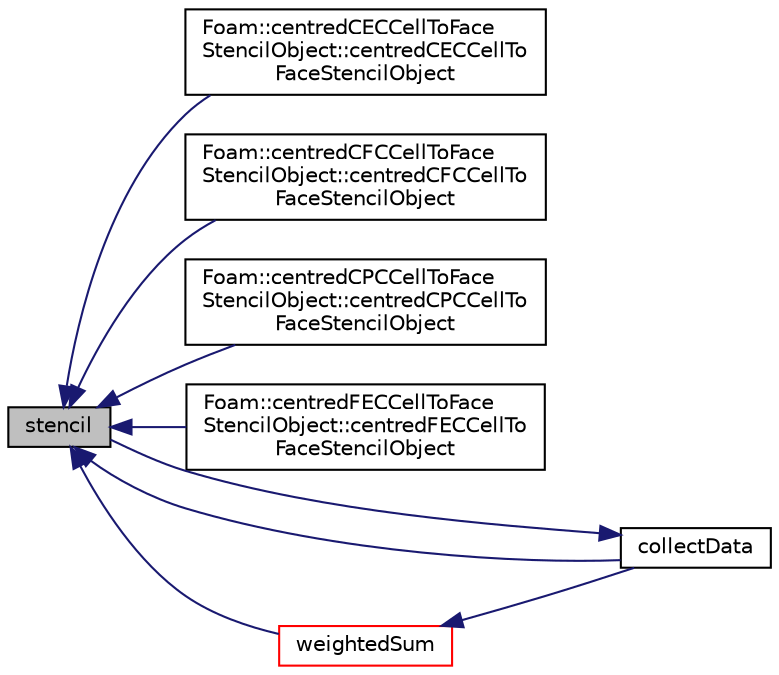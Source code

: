 digraph "stencil"
{
  bgcolor="transparent";
  edge [fontname="Helvetica",fontsize="10",labelfontname="Helvetica",labelfontsize="10"];
  node [fontname="Helvetica",fontsize="10",shape=record];
  rankdir="LR";
  Node1 [label="stencil",height=0.2,width=0.4,color="black", fillcolor="grey75", style="filled", fontcolor="black"];
  Node1 -> Node2 [dir="back",color="midnightblue",fontsize="10",style="solid",fontname="Helvetica"];
  Node2 [label="Foam::centredCECCellToFace\lStencilObject::centredCECCellTo\lFaceStencilObject",height=0.2,width=0.4,color="black",URL="$a00240.html#aed500b88db9ee98d0e199f75320058e9",tooltip="Construct from uncompacted face stencil. "];
  Node1 -> Node3 [dir="back",color="midnightblue",fontsize="10",style="solid",fontname="Helvetica"];
  Node3 [label="Foam::centredCFCCellToFace\lStencilObject::centredCFCCellTo\lFaceStencilObject",height=0.2,width=0.4,color="black",URL="$a00242.html#a72e1b2c15a4b5e767731254c51d90c9c",tooltip="Construct from uncompacted face stencil. "];
  Node1 -> Node4 [dir="back",color="midnightblue",fontsize="10",style="solid",fontname="Helvetica"];
  Node4 [label="Foam::centredCPCCellToFace\lStencilObject::centredCPCCellTo\lFaceStencilObject",height=0.2,width=0.4,color="black",URL="$a00245.html#ac67f9a7b7e325cfc82f3d6718f1c7763",tooltip="Construct from uncompacted face stencil. "];
  Node1 -> Node5 [dir="back",color="midnightblue",fontsize="10",style="solid",fontname="Helvetica"];
  Node5 [label="Foam::centredFECCellToFace\lStencilObject::centredFECCellTo\lFaceStencilObject",height=0.2,width=0.4,color="black",URL="$a00246.html#ae28c5d9c7890cb731fb8d77e1adac291",tooltip="Construct from uncompacted face stencil. "];
  Node1 -> Node6 [dir="back",color="midnightblue",fontsize="10",style="solid",fontname="Helvetica"];
  Node6 [label="collectData",height=0.2,width=0.4,color="black",URL="$a00701.html#a59b26389689f7f9684094a0d5a57c6fe",tooltip="Use map to get the data into stencil order. "];
  Node6 -> Node1 [dir="back",color="midnightblue",fontsize="10",style="solid",fontname="Helvetica"];
  Node1 -> Node7 [dir="back",color="midnightblue",fontsize="10",style="solid",fontname="Helvetica"];
  Node7 [label="weightedSum",height=0.2,width=0.4,color="red",URL="$a00701.html#ab09617de2fafa66b922cefa472b0a6c3",tooltip="Sum vol field contributions to create face values. "];
  Node7 -> Node6 [dir="back",color="midnightblue",fontsize="10",style="solid",fontname="Helvetica"];
}

